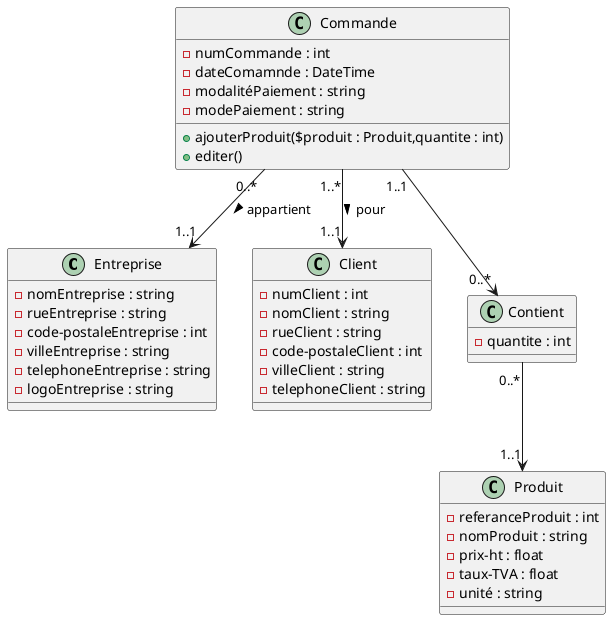 @startuml

class Entreprise {
- nomEntreprise : string
- rueEntreprise : string
- code-postaleEntreprise : int
- villeEntreprise : string
- telephoneEntreprise : string
- logoEntreprise : string
}

class Client {
- numClient : int
- nomClient : string
- rueClient : string
- code-postaleClient : int
- villeClient : string
- telephoneClient : string
}

class Produit {
- referanceProduit : int
- nomProduit : string
- prix-ht : float
- taux-TVA : float
- unité : string
}

class Commande {
- numCommande : int
- dateComamnde : DateTime
- modalitéPaiement : string
- modePaiement : string
+ ajouterProduit($produit : Produit,quantite : int)
+ editer()
}

class Contient {
- quantite : int
}



Commande "1..1" --> "0..*" Contient
Contient "0..*" --> "1..1" Produit
Commande "1..*" --> "1..1" Client : pour >
Commande "0..*" --> "1..1" Entreprise : appartient >

@enduml
